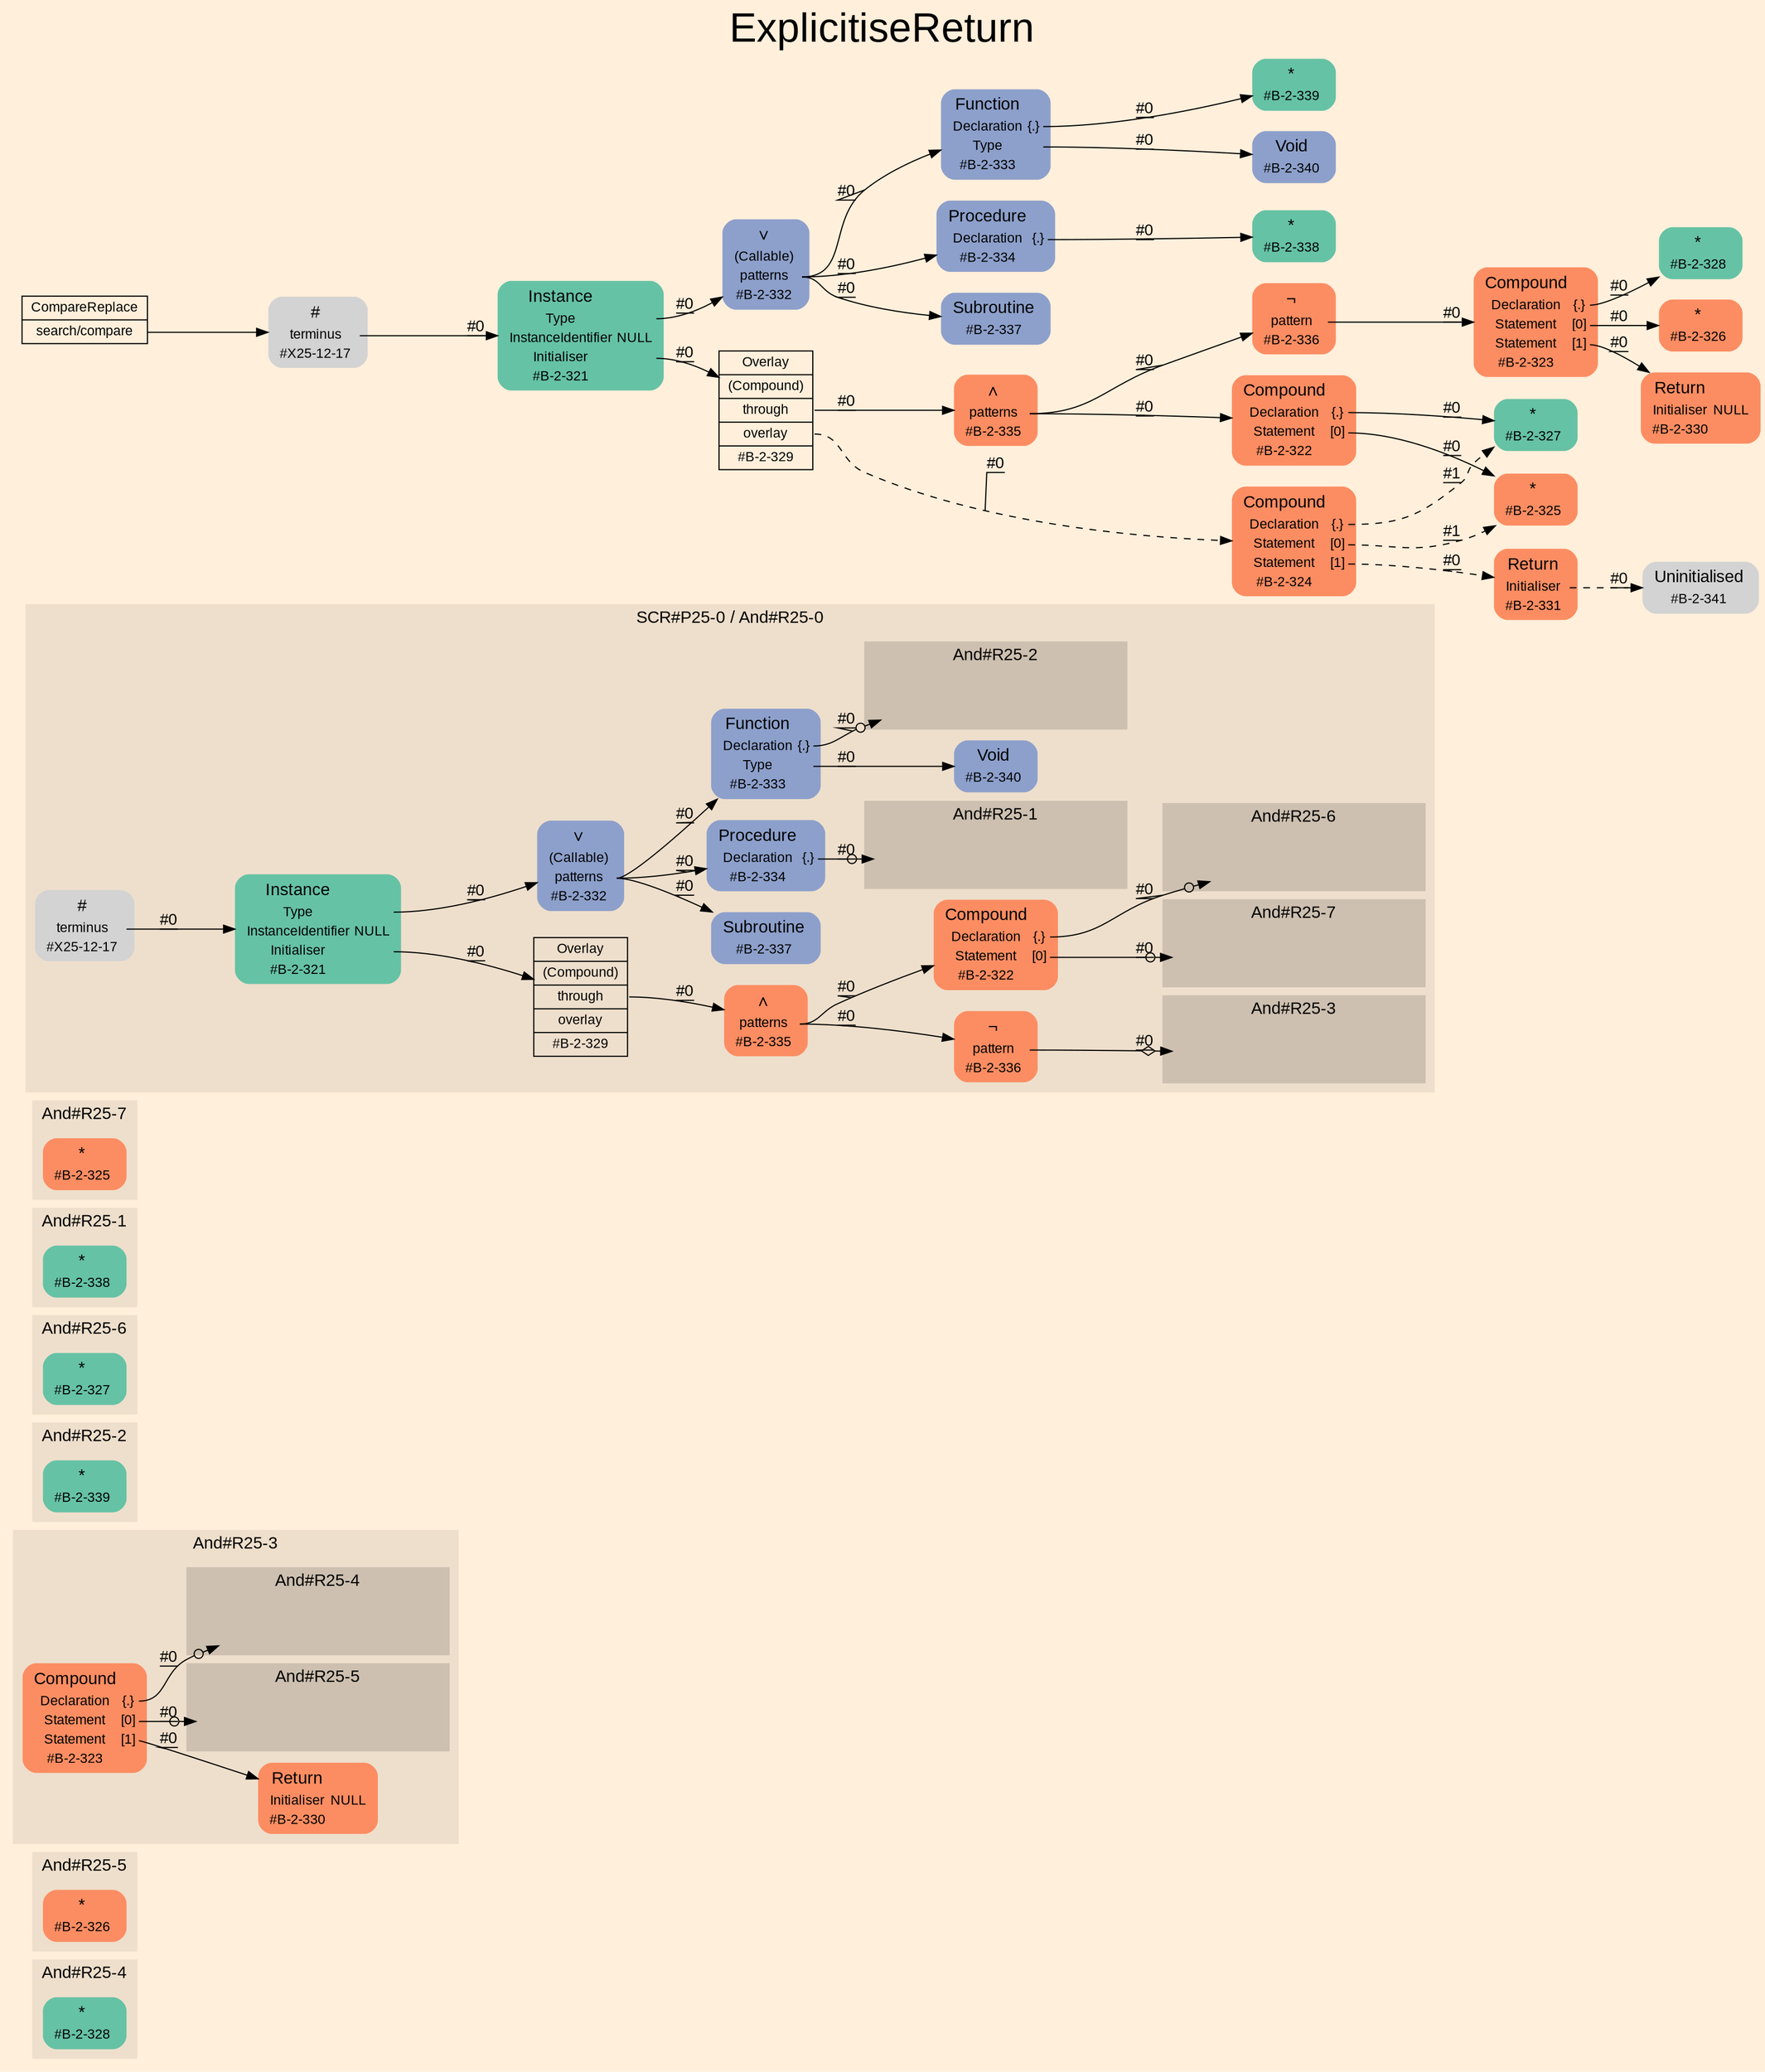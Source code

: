digraph "ExplicitiseReturn" {
label = "ExplicitiseReturn"
labelloc = t
fontsize = "36"
graph [
    rankdir = "LR"
    ranksep = 0.3
    bgcolor = antiquewhite1
    color = black
    fontcolor = black
    fontname = "Arial"
];
node [
    fontname = "Arial"
];
edge [
    fontname = "Arial"
];

// -------------------- figure And#R25-4 --------------------
// -------- region And#R25-4 ----------
subgraph "clusterAnd#R25-4" {
    label = "And#R25-4"
    style = "filled"
    color = antiquewhite2
    fontsize = "15"
    "And#R25-4/#B-2-328" [
        // -------- block And#R25-4/#B-2-328 ----------
        shape = "plaintext"
        fillcolor = "/set28/1"
        label = <<TABLE BORDER="0" CELLBORDER="0" CELLSPACING="0">
         <TR><TD><FONT POINT-SIZE="15.0">*</FONT></TD><TD></TD></TR>
         <TR><TD>#B-2-328</TD><TD PORT="port0"></TD></TR>
        </TABLE>>
        style = "rounded,filled"
        fontsize = "12"
    ];
    
}


// -------------------- figure And#R25-5 --------------------
// -------- region And#R25-5 ----------
subgraph "clusterAnd#R25-5" {
    label = "And#R25-5"
    style = "filled"
    color = antiquewhite2
    fontsize = "15"
    "And#R25-5/#B-2-326" [
        // -------- block And#R25-5/#B-2-326 ----------
        shape = "plaintext"
        fillcolor = "/set28/2"
        label = <<TABLE BORDER="0" CELLBORDER="0" CELLSPACING="0">
         <TR><TD><FONT POINT-SIZE="15.0">*</FONT></TD><TD></TD></TR>
         <TR><TD>#B-2-326</TD><TD PORT="port0"></TD></TR>
        </TABLE>>
        style = "rounded,filled"
        fontsize = "12"
    ];
    
}


// -------------------- figure And#R25-3 --------------------
// -------- region And#R25-3 ----------
subgraph "clusterAnd#R25-3" {
    label = "And#R25-3"
    style = "filled"
    color = antiquewhite2
    fontsize = "15"
    "And#R25-3/#B-2-330" [
        // -------- block And#R25-3/#B-2-330 ----------
        shape = "plaintext"
        fillcolor = "/set28/2"
        label = <<TABLE BORDER="0" CELLBORDER="0" CELLSPACING="0">
         <TR><TD><FONT POINT-SIZE="15.0">Return</FONT></TD><TD></TD></TR>
         <TR><TD>Initialiser</TD><TD PORT="port0">NULL</TD></TR>
         <TR><TD>#B-2-330</TD><TD PORT="port1"></TD></TR>
        </TABLE>>
        style = "rounded,filled"
        fontsize = "12"
    ];
    
    "And#R25-3/#B-2-323" [
        // -------- block And#R25-3/#B-2-323 ----------
        shape = "plaintext"
        fillcolor = "/set28/2"
        label = <<TABLE BORDER="0" CELLBORDER="0" CELLSPACING="0">
         <TR><TD><FONT POINT-SIZE="15.0">Compound</FONT></TD><TD></TD></TR>
         <TR><TD>Declaration</TD><TD PORT="port0">{.}</TD></TR>
         <TR><TD>Statement</TD><TD PORT="port1">[0]</TD></TR>
         <TR><TD>Statement</TD><TD PORT="port2">[1]</TD></TR>
         <TR><TD>#B-2-323</TD><TD PORT="port3"></TD></TR>
        </TABLE>>
        style = "rounded,filled"
        fontsize = "12"
    ];
    
    // -------- region And#R25-3/And#R25-4 ----------
    subgraph "clusterAnd#R25-3/And#R25-4" {
        label = "And#R25-4"
        style = "filled"
        color = antiquewhite3
        fontsize = "15"
        "And#R25-3/And#R25-4/#B-2-328" [
            // -------- block And#R25-3/And#R25-4/#B-2-328 ----------
            shape = none
            fillcolor = "/set28/1"
            style = "invisible"
        ];
        
    }
    
    // -------- region And#R25-3/And#R25-5 ----------
    subgraph "clusterAnd#R25-3/And#R25-5" {
        label = "And#R25-5"
        style = "filled"
        color = antiquewhite3
        fontsize = "15"
        "And#R25-3/And#R25-5/#B-2-326" [
            // -------- block And#R25-3/And#R25-5/#B-2-326 ----------
            shape = none
            fillcolor = "/set28/2"
            style = "invisible"
        ];
        
    }
    
}

"And#R25-3/#B-2-323":port0 -> "And#R25-3/And#R25-4/#B-2-328" [
    arrowhead="normalnoneodot"
    label = "#0"
    decorate = true
    color = black
    fontcolor = black
];

"And#R25-3/#B-2-323":port1 -> "And#R25-3/And#R25-5/#B-2-326" [
    arrowhead="normalnoneodot"
    label = "#0"
    decorate = true
    color = black
    fontcolor = black
];

"And#R25-3/#B-2-323":port2 -> "And#R25-3/#B-2-330" [
    label = "#0"
    decorate = true
    color = black
    fontcolor = black
];


// -------------------- figure And#R25-2 --------------------
// -------- region And#R25-2 ----------
subgraph "clusterAnd#R25-2" {
    label = "And#R25-2"
    style = "filled"
    color = antiquewhite2
    fontsize = "15"
    "And#R25-2/#B-2-339" [
        // -------- block And#R25-2/#B-2-339 ----------
        shape = "plaintext"
        fillcolor = "/set28/1"
        label = <<TABLE BORDER="0" CELLBORDER="0" CELLSPACING="0">
         <TR><TD><FONT POINT-SIZE="15.0">*</FONT></TD><TD></TD></TR>
         <TR><TD>#B-2-339</TD><TD PORT="port0"></TD></TR>
        </TABLE>>
        style = "rounded,filled"
        fontsize = "12"
    ];
    
}


// -------------------- figure And#R25-6 --------------------
// -------- region And#R25-6 ----------
subgraph "clusterAnd#R25-6" {
    label = "And#R25-6"
    style = "filled"
    color = antiquewhite2
    fontsize = "15"
    "And#R25-6/#B-2-327" [
        // -------- block And#R25-6/#B-2-327 ----------
        shape = "plaintext"
        fillcolor = "/set28/1"
        label = <<TABLE BORDER="0" CELLBORDER="0" CELLSPACING="0">
         <TR><TD><FONT POINT-SIZE="15.0">*</FONT></TD><TD></TD></TR>
         <TR><TD>#B-2-327</TD><TD PORT="port0"></TD></TR>
        </TABLE>>
        style = "rounded,filled"
        fontsize = "12"
    ];
    
}


// -------------------- figure And#R25-1 --------------------
// -------- region And#R25-1 ----------
subgraph "clusterAnd#R25-1" {
    label = "And#R25-1"
    style = "filled"
    color = antiquewhite2
    fontsize = "15"
    "And#R25-1/#B-2-338" [
        // -------- block And#R25-1/#B-2-338 ----------
        shape = "plaintext"
        fillcolor = "/set28/1"
        label = <<TABLE BORDER="0" CELLBORDER="0" CELLSPACING="0">
         <TR><TD><FONT POINT-SIZE="15.0">*</FONT></TD><TD></TD></TR>
         <TR><TD>#B-2-338</TD><TD PORT="port0"></TD></TR>
        </TABLE>>
        style = "rounded,filled"
        fontsize = "12"
    ];
    
}


// -------------------- figure And#R25-7 --------------------
// -------- region And#R25-7 ----------
subgraph "clusterAnd#R25-7" {
    label = "And#R25-7"
    style = "filled"
    color = antiquewhite2
    fontsize = "15"
    "And#R25-7/#B-2-325" [
        // -------- block And#R25-7/#B-2-325 ----------
        shape = "plaintext"
        fillcolor = "/set28/2"
        label = <<TABLE BORDER="0" CELLBORDER="0" CELLSPACING="0">
         <TR><TD><FONT POINT-SIZE="15.0">*</FONT></TD><TD></TD></TR>
         <TR><TD>#B-2-325</TD><TD PORT="port0"></TD></TR>
        </TABLE>>
        style = "rounded,filled"
        fontsize = "12"
    ];
    
}


// -------------------- figure And#R25-0 --------------------
// -------- region And#R25-0 ----------
subgraph "clusterAnd#R25-0" {
    label = "SCR#P25-0 / And#R25-0"
    style = "filled"
    color = antiquewhite2
    fontsize = "15"
    "And#R25-0/#B-2-336" [
        // -------- block And#R25-0/#B-2-336 ----------
        shape = "plaintext"
        fillcolor = "/set28/2"
        label = <<TABLE BORDER="0" CELLBORDER="0" CELLSPACING="0">
         <TR><TD><FONT POINT-SIZE="15.0">¬</FONT></TD><TD></TD></TR>
         <TR><TD>pattern</TD><TD PORT="port0"></TD></TR>
         <TR><TD>#B-2-336</TD><TD PORT="port1"></TD></TR>
        </TABLE>>
        style = "rounded,filled"
        fontsize = "12"
    ];
    
    "And#R25-0/#B-2-337" [
        // -------- block And#R25-0/#B-2-337 ----------
        shape = "plaintext"
        fillcolor = "/set28/3"
        label = <<TABLE BORDER="0" CELLBORDER="0" CELLSPACING="0">
         <TR><TD><FONT POINT-SIZE="15.0">Subroutine</FONT></TD><TD></TD></TR>
         <TR><TD>#B-2-337</TD><TD PORT="port0"></TD></TR>
        </TABLE>>
        style = "rounded,filled"
        fontsize = "12"
    ];
    
    "And#R25-0/#B-2-334" [
        // -------- block And#R25-0/#B-2-334 ----------
        shape = "plaintext"
        fillcolor = "/set28/3"
        label = <<TABLE BORDER="0" CELLBORDER="0" CELLSPACING="0">
         <TR><TD><FONT POINT-SIZE="15.0">Procedure</FONT></TD><TD></TD></TR>
         <TR><TD>Declaration</TD><TD PORT="port0">{.}</TD></TR>
         <TR><TD>#B-2-334</TD><TD PORT="port1"></TD></TR>
        </TABLE>>
        style = "rounded,filled"
        fontsize = "12"
    ];
    
    "And#R25-0/#B-2-321" [
        // -------- block And#R25-0/#B-2-321 ----------
        shape = "plaintext"
        fillcolor = "/set28/1"
        label = <<TABLE BORDER="0" CELLBORDER="0" CELLSPACING="0">
         <TR><TD><FONT POINT-SIZE="15.0">Instance</FONT></TD><TD></TD></TR>
         <TR><TD>Type</TD><TD PORT="port0"></TD></TR>
         <TR><TD>InstanceIdentifier</TD><TD PORT="port1">NULL</TD></TR>
         <TR><TD>Initialiser</TD><TD PORT="port2"></TD></TR>
         <TR><TD>#B-2-321</TD><TD PORT="port3"></TD></TR>
        </TABLE>>
        style = "rounded,filled"
        fontsize = "12"
    ];
    
    "And#R25-0/#B-2-340" [
        // -------- block And#R25-0/#B-2-340 ----------
        shape = "plaintext"
        fillcolor = "/set28/3"
        label = <<TABLE BORDER="0" CELLBORDER="0" CELLSPACING="0">
         <TR><TD><FONT POINT-SIZE="15.0">Void</FONT></TD><TD></TD></TR>
         <TR><TD>#B-2-340</TD><TD PORT="port0"></TD></TR>
        </TABLE>>
        style = "rounded,filled"
        fontsize = "12"
    ];
    
    "And#R25-0/#B-2-332" [
        // -------- block And#R25-0/#B-2-332 ----------
        shape = "plaintext"
        fillcolor = "/set28/3"
        label = <<TABLE BORDER="0" CELLBORDER="0" CELLSPACING="0">
         <TR><TD><FONT POINT-SIZE="15.0">∨</FONT></TD><TD></TD></TR>
         <TR><TD>(Callable)</TD><TD PORT="port0"></TD></TR>
         <TR><TD>patterns</TD><TD PORT="port1"></TD></TR>
         <TR><TD>#B-2-332</TD><TD PORT="port2"></TD></TR>
        </TABLE>>
        style = "rounded,filled"
        fontsize = "12"
    ];
    
    "And#R25-0/#B-2-335" [
        // -------- block And#R25-0/#B-2-335 ----------
        shape = "plaintext"
        fillcolor = "/set28/2"
        label = <<TABLE BORDER="0" CELLBORDER="0" CELLSPACING="0">
         <TR><TD><FONT POINT-SIZE="15.0">∧</FONT></TD><TD></TD></TR>
         <TR><TD>patterns</TD><TD PORT="port0"></TD></TR>
         <TR><TD>#B-2-335</TD><TD PORT="port1"></TD></TR>
        </TABLE>>
        style = "rounded,filled"
        fontsize = "12"
    ];
    
    "And#R25-0/#B-2-322" [
        // -------- block And#R25-0/#B-2-322 ----------
        shape = "plaintext"
        fillcolor = "/set28/2"
        label = <<TABLE BORDER="0" CELLBORDER="0" CELLSPACING="0">
         <TR><TD><FONT POINT-SIZE="15.0">Compound</FONT></TD><TD></TD></TR>
         <TR><TD>Declaration</TD><TD PORT="port0">{.}</TD></TR>
         <TR><TD>Statement</TD><TD PORT="port1">[0]</TD></TR>
         <TR><TD>#B-2-322</TD><TD PORT="port2"></TD></TR>
        </TABLE>>
        style = "rounded,filled"
        fontsize = "12"
    ];
    
    "And#R25-0/#B-2-333" [
        // -------- block And#R25-0/#B-2-333 ----------
        shape = "plaintext"
        fillcolor = "/set28/3"
        label = <<TABLE BORDER="0" CELLBORDER="0" CELLSPACING="0">
         <TR><TD><FONT POINT-SIZE="15.0">Function</FONT></TD><TD></TD></TR>
         <TR><TD>Declaration</TD><TD PORT="port0">{.}</TD></TR>
         <TR><TD>Type</TD><TD PORT="port1"></TD></TR>
         <TR><TD>#B-2-333</TD><TD PORT="port2"></TD></TR>
        </TABLE>>
        style = "rounded,filled"
        fontsize = "12"
    ];
    
    "And#R25-0/#X25-12-17" [
        // -------- block And#R25-0/#X25-12-17 ----------
        shape = "plaintext"
        label = <<TABLE BORDER="0" CELLBORDER="0" CELLSPACING="0">
         <TR><TD><FONT POINT-SIZE="15.0">#</FONT></TD><TD></TD></TR>
         <TR><TD>terminus</TD><TD PORT="port0"></TD></TR>
         <TR><TD>#X25-12-17</TD><TD PORT="port1"></TD></TR>
        </TABLE>>
        style = "rounded,filled"
        fontsize = "12"
    ];
    
    "And#R25-0/#B-2-329" [
        // -------- block And#R25-0/#B-2-329 ----------
        shape = "record"
        fillcolor = antiquewhite2
        label = "<fixed> Overlay | <port0> (Compound) | <port1> through | <port2> overlay | <port3> #B-2-329"
        style = "filled"
        fontsize = "12"
        color = black
        fontcolor = black
    ];
    
    // -------- region And#R25-0/And#R25-1 ----------
    subgraph "clusterAnd#R25-0/And#R25-1" {
        label = "And#R25-1"
        style = "filled"
        color = antiquewhite3
        fontsize = "15"
        "And#R25-0/And#R25-1/#B-2-338" [
            // -------- block And#R25-0/And#R25-1/#B-2-338 ----------
            shape = none
            fillcolor = "/set28/1"
            style = "invisible"
        ];
        
    }
    
    // -------- region And#R25-0/And#R25-2 ----------
    subgraph "clusterAnd#R25-0/And#R25-2" {
        label = "And#R25-2"
        style = "filled"
        color = antiquewhite3
        fontsize = "15"
        "And#R25-0/And#R25-2/#B-2-339" [
            // -------- block And#R25-0/And#R25-2/#B-2-339 ----------
            shape = none
            fillcolor = "/set28/1"
            style = "invisible"
        ];
        
    }
    
    // -------- region And#R25-0/And#R25-3 ----------
    subgraph "clusterAnd#R25-0/And#R25-3" {
        label = "And#R25-3"
        style = "filled"
        color = antiquewhite3
        fontsize = "15"
        "And#R25-0/And#R25-3/#B-2-323" [
            // -------- block And#R25-0/And#R25-3/#B-2-323 ----------
            shape = none
            fillcolor = "/set28/2"
            style = "invisible"
        ];
        
    }
    
    // -------- region And#R25-0/And#R25-6 ----------
    subgraph "clusterAnd#R25-0/And#R25-6" {
        label = "And#R25-6"
        style = "filled"
        color = antiquewhite3
        fontsize = "15"
        "And#R25-0/And#R25-6/#B-2-327" [
            // -------- block And#R25-0/And#R25-6/#B-2-327 ----------
            shape = none
            fillcolor = "/set28/1"
            style = "invisible"
        ];
        
    }
    
    // -------- region And#R25-0/And#R25-7 ----------
    subgraph "clusterAnd#R25-0/And#R25-7" {
        label = "And#R25-7"
        style = "filled"
        color = antiquewhite3
        fontsize = "15"
        "And#R25-0/And#R25-7/#B-2-325" [
            // -------- block And#R25-0/And#R25-7/#B-2-325 ----------
            shape = none
            fillcolor = "/set28/2"
            style = "invisible"
        ];
        
    }
    
}

"And#R25-0/#B-2-336":port0 -> "And#R25-0/And#R25-3/#B-2-323" [
    arrowhead="normalnoneodiamond"
    label = "#0"
    decorate = true
    color = black
    fontcolor = black
];

"And#R25-0/#B-2-334":port0 -> "And#R25-0/And#R25-1/#B-2-338" [
    arrowhead="normalnoneodot"
    label = "#0"
    decorate = true
    color = black
    fontcolor = black
];

"And#R25-0/#B-2-321":port0 -> "And#R25-0/#B-2-332" [
    label = "#0"
    decorate = true
    color = black
    fontcolor = black
];

"And#R25-0/#B-2-321":port2 -> "And#R25-0/#B-2-329" [
    label = "#0"
    decorate = true
    color = black
    fontcolor = black
];

"And#R25-0/#B-2-332":port1 -> "And#R25-0/#B-2-333" [
    label = "#0"
    decorate = true
    color = black
    fontcolor = black
];

"And#R25-0/#B-2-332":port1 -> "And#R25-0/#B-2-334" [
    label = "#0"
    decorate = true
    color = black
    fontcolor = black
];

"And#R25-0/#B-2-332":port1 -> "And#R25-0/#B-2-337" [
    label = "#0"
    decorate = true
    color = black
    fontcolor = black
];

"And#R25-0/#B-2-335":port0 -> "And#R25-0/#B-2-322" [
    label = "#0"
    decorate = true
    color = black
    fontcolor = black
];

"And#R25-0/#B-2-335":port0 -> "And#R25-0/#B-2-336" [
    label = "#0"
    decorate = true
    color = black
    fontcolor = black
];

"And#R25-0/#B-2-322":port0 -> "And#R25-0/And#R25-6/#B-2-327" [
    arrowhead="normalnoneodot"
    label = "#0"
    decorate = true
    color = black
    fontcolor = black
];

"And#R25-0/#B-2-322":port1 -> "And#R25-0/And#R25-7/#B-2-325" [
    arrowhead="normalnoneodot"
    label = "#0"
    decorate = true
    color = black
    fontcolor = black
];

"And#R25-0/#B-2-333":port0 -> "And#R25-0/And#R25-2/#B-2-339" [
    arrowhead="normalnoneodot"
    label = "#0"
    decorate = true
    color = black
    fontcolor = black
];

"And#R25-0/#B-2-333":port1 -> "And#R25-0/#B-2-340" [
    label = "#0"
    decorate = true
    color = black
    fontcolor = black
];

"And#R25-0/#X25-12-17":port0 -> "And#R25-0/#B-2-321" [
    label = "#0"
    decorate = true
    color = black
    fontcolor = black
];

"And#R25-0/#B-2-329":port1 -> "And#R25-0/#B-2-335" [
    label = "#0"
    decorate = true
    color = black
    fontcolor = black
];


// -------------------- transformation figure --------------------
"CR#X25-10-25" [
    // -------- block CR#X25-10-25 ----------
    shape = "record"
    fillcolor = antiquewhite1
    label = "<fixed> CompareReplace | <port0> search/compare"
    style = "filled"
    fontsize = "12"
    color = black
    fontcolor = black
];

"#X25-12-17" [
    // -------- block #X25-12-17 ----------
    shape = "plaintext"
    label = <<TABLE BORDER="0" CELLBORDER="0" CELLSPACING="0">
     <TR><TD><FONT POINT-SIZE="15.0">#</FONT></TD><TD></TD></TR>
     <TR><TD>terminus</TD><TD PORT="port0"></TD></TR>
     <TR><TD>#X25-12-17</TD><TD PORT="port1"></TD></TR>
    </TABLE>>
    style = "rounded,filled"
    fontsize = "12"
];

"#B-2-321" [
    // -------- block #B-2-321 ----------
    shape = "plaintext"
    fillcolor = "/set28/1"
    label = <<TABLE BORDER="0" CELLBORDER="0" CELLSPACING="0">
     <TR><TD><FONT POINT-SIZE="15.0">Instance</FONT></TD><TD></TD></TR>
     <TR><TD>Type</TD><TD PORT="port0"></TD></TR>
     <TR><TD>InstanceIdentifier</TD><TD PORT="port1">NULL</TD></TR>
     <TR><TD>Initialiser</TD><TD PORT="port2"></TD></TR>
     <TR><TD>#B-2-321</TD><TD PORT="port3"></TD></TR>
    </TABLE>>
    style = "rounded,filled"
    fontsize = "12"
];

"#B-2-332" [
    // -------- block #B-2-332 ----------
    shape = "plaintext"
    fillcolor = "/set28/3"
    label = <<TABLE BORDER="0" CELLBORDER="0" CELLSPACING="0">
     <TR><TD><FONT POINT-SIZE="15.0">∨</FONT></TD><TD></TD></TR>
     <TR><TD>(Callable)</TD><TD PORT="port0"></TD></TR>
     <TR><TD>patterns</TD><TD PORT="port1"></TD></TR>
     <TR><TD>#B-2-332</TD><TD PORT="port2"></TD></TR>
    </TABLE>>
    style = "rounded,filled"
    fontsize = "12"
];

"#B-2-333" [
    // -------- block #B-2-333 ----------
    shape = "plaintext"
    fillcolor = "/set28/3"
    label = <<TABLE BORDER="0" CELLBORDER="0" CELLSPACING="0">
     <TR><TD><FONT POINT-SIZE="15.0">Function</FONT></TD><TD></TD></TR>
     <TR><TD>Declaration</TD><TD PORT="port0">{.}</TD></TR>
     <TR><TD>Type</TD><TD PORT="port1"></TD></TR>
     <TR><TD>#B-2-333</TD><TD PORT="port2"></TD></TR>
    </TABLE>>
    style = "rounded,filled"
    fontsize = "12"
];

"#B-2-339" [
    // -------- block #B-2-339 ----------
    shape = "plaintext"
    fillcolor = "/set28/1"
    label = <<TABLE BORDER="0" CELLBORDER="0" CELLSPACING="0">
     <TR><TD><FONT POINT-SIZE="15.0">*</FONT></TD><TD></TD></TR>
     <TR><TD>#B-2-339</TD><TD PORT="port0"></TD></TR>
    </TABLE>>
    style = "rounded,filled"
    fontsize = "12"
];

"#B-2-340" [
    // -------- block #B-2-340 ----------
    shape = "plaintext"
    fillcolor = "/set28/3"
    label = <<TABLE BORDER="0" CELLBORDER="0" CELLSPACING="0">
     <TR><TD><FONT POINT-SIZE="15.0">Void</FONT></TD><TD></TD></TR>
     <TR><TD>#B-2-340</TD><TD PORT="port0"></TD></TR>
    </TABLE>>
    style = "rounded,filled"
    fontsize = "12"
];

"#B-2-334" [
    // -------- block #B-2-334 ----------
    shape = "plaintext"
    fillcolor = "/set28/3"
    label = <<TABLE BORDER="0" CELLBORDER="0" CELLSPACING="0">
     <TR><TD><FONT POINT-SIZE="15.0">Procedure</FONT></TD><TD></TD></TR>
     <TR><TD>Declaration</TD><TD PORT="port0">{.}</TD></TR>
     <TR><TD>#B-2-334</TD><TD PORT="port1"></TD></TR>
    </TABLE>>
    style = "rounded,filled"
    fontsize = "12"
];

"#B-2-338" [
    // -------- block #B-2-338 ----------
    shape = "plaintext"
    fillcolor = "/set28/1"
    label = <<TABLE BORDER="0" CELLBORDER="0" CELLSPACING="0">
     <TR><TD><FONT POINT-SIZE="15.0">*</FONT></TD><TD></TD></TR>
     <TR><TD>#B-2-338</TD><TD PORT="port0"></TD></TR>
    </TABLE>>
    style = "rounded,filled"
    fontsize = "12"
];

"#B-2-337" [
    // -------- block #B-2-337 ----------
    shape = "plaintext"
    fillcolor = "/set28/3"
    label = <<TABLE BORDER="0" CELLBORDER="0" CELLSPACING="0">
     <TR><TD><FONT POINT-SIZE="15.0">Subroutine</FONT></TD><TD></TD></TR>
     <TR><TD>#B-2-337</TD><TD PORT="port0"></TD></TR>
    </TABLE>>
    style = "rounded,filled"
    fontsize = "12"
];

"#B-2-329" [
    // -------- block #B-2-329 ----------
    shape = "record"
    fillcolor = antiquewhite1
    label = "<fixed> Overlay | <port0> (Compound) | <port1> through | <port2> overlay | <port3> #B-2-329"
    style = "filled"
    fontsize = "12"
    color = black
    fontcolor = black
];

"#B-2-335" [
    // -------- block #B-2-335 ----------
    shape = "plaintext"
    fillcolor = "/set28/2"
    label = <<TABLE BORDER="0" CELLBORDER="0" CELLSPACING="0">
     <TR><TD><FONT POINT-SIZE="15.0">∧</FONT></TD><TD></TD></TR>
     <TR><TD>patterns</TD><TD PORT="port0"></TD></TR>
     <TR><TD>#B-2-335</TD><TD PORT="port1"></TD></TR>
    </TABLE>>
    style = "rounded,filled"
    fontsize = "12"
];

"#B-2-322" [
    // -------- block #B-2-322 ----------
    shape = "plaintext"
    fillcolor = "/set28/2"
    label = <<TABLE BORDER="0" CELLBORDER="0" CELLSPACING="0">
     <TR><TD><FONT POINT-SIZE="15.0">Compound</FONT></TD><TD></TD></TR>
     <TR><TD>Declaration</TD><TD PORT="port0">{.}</TD></TR>
     <TR><TD>Statement</TD><TD PORT="port1">[0]</TD></TR>
     <TR><TD>#B-2-322</TD><TD PORT="port2"></TD></TR>
    </TABLE>>
    style = "rounded,filled"
    fontsize = "12"
];

"#B-2-327" [
    // -------- block #B-2-327 ----------
    shape = "plaintext"
    fillcolor = "/set28/1"
    label = <<TABLE BORDER="0" CELLBORDER="0" CELLSPACING="0">
     <TR><TD><FONT POINT-SIZE="15.0">*</FONT></TD><TD></TD></TR>
     <TR><TD>#B-2-327</TD><TD PORT="port0"></TD></TR>
    </TABLE>>
    style = "rounded,filled"
    fontsize = "12"
];

"#B-2-325" [
    // -------- block #B-2-325 ----------
    shape = "plaintext"
    fillcolor = "/set28/2"
    label = <<TABLE BORDER="0" CELLBORDER="0" CELLSPACING="0">
     <TR><TD><FONT POINT-SIZE="15.0">*</FONT></TD><TD></TD></TR>
     <TR><TD>#B-2-325</TD><TD PORT="port0"></TD></TR>
    </TABLE>>
    style = "rounded,filled"
    fontsize = "12"
];

"#B-2-336" [
    // -------- block #B-2-336 ----------
    shape = "plaintext"
    fillcolor = "/set28/2"
    label = <<TABLE BORDER="0" CELLBORDER="0" CELLSPACING="0">
     <TR><TD><FONT POINT-SIZE="15.0">¬</FONT></TD><TD></TD></TR>
     <TR><TD>pattern</TD><TD PORT="port0"></TD></TR>
     <TR><TD>#B-2-336</TD><TD PORT="port1"></TD></TR>
    </TABLE>>
    style = "rounded,filled"
    fontsize = "12"
];

"#B-2-323" [
    // -------- block #B-2-323 ----------
    shape = "plaintext"
    fillcolor = "/set28/2"
    label = <<TABLE BORDER="0" CELLBORDER="0" CELLSPACING="0">
     <TR><TD><FONT POINT-SIZE="15.0">Compound</FONT></TD><TD></TD></TR>
     <TR><TD>Declaration</TD><TD PORT="port0">{.}</TD></TR>
     <TR><TD>Statement</TD><TD PORT="port1">[0]</TD></TR>
     <TR><TD>Statement</TD><TD PORT="port2">[1]</TD></TR>
     <TR><TD>#B-2-323</TD><TD PORT="port3"></TD></TR>
    </TABLE>>
    style = "rounded,filled"
    fontsize = "12"
];

"#B-2-328" [
    // -------- block #B-2-328 ----------
    shape = "plaintext"
    fillcolor = "/set28/1"
    label = <<TABLE BORDER="0" CELLBORDER="0" CELLSPACING="0">
     <TR><TD><FONT POINT-SIZE="15.0">*</FONT></TD><TD></TD></TR>
     <TR><TD>#B-2-328</TD><TD PORT="port0"></TD></TR>
    </TABLE>>
    style = "rounded,filled"
    fontsize = "12"
];

"#B-2-326" [
    // -------- block #B-2-326 ----------
    shape = "plaintext"
    fillcolor = "/set28/2"
    label = <<TABLE BORDER="0" CELLBORDER="0" CELLSPACING="0">
     <TR><TD><FONT POINT-SIZE="15.0">*</FONT></TD><TD></TD></TR>
     <TR><TD>#B-2-326</TD><TD PORT="port0"></TD></TR>
    </TABLE>>
    style = "rounded,filled"
    fontsize = "12"
];

"#B-2-330" [
    // -------- block #B-2-330 ----------
    shape = "plaintext"
    fillcolor = "/set28/2"
    label = <<TABLE BORDER="0" CELLBORDER="0" CELLSPACING="0">
     <TR><TD><FONT POINT-SIZE="15.0">Return</FONT></TD><TD></TD></TR>
     <TR><TD>Initialiser</TD><TD PORT="port0">NULL</TD></TR>
     <TR><TD>#B-2-330</TD><TD PORT="port1"></TD></TR>
    </TABLE>>
    style = "rounded,filled"
    fontsize = "12"
];

"#B-2-324" [
    // -------- block #B-2-324 ----------
    shape = "plaintext"
    fillcolor = "/set28/2"
    label = <<TABLE BORDER="0" CELLBORDER="0" CELLSPACING="0">
     <TR><TD><FONT POINT-SIZE="15.0">Compound</FONT></TD><TD></TD></TR>
     <TR><TD>Declaration</TD><TD PORT="port0">{.}</TD></TR>
     <TR><TD>Statement</TD><TD PORT="port1">[0]</TD></TR>
     <TR><TD>Statement</TD><TD PORT="port2">[1]</TD></TR>
     <TR><TD>#B-2-324</TD><TD PORT="port3"></TD></TR>
    </TABLE>>
    style = "rounded,filled"
    fontsize = "12"
];

"#B-2-331" [
    // -------- block #B-2-331 ----------
    shape = "plaintext"
    fillcolor = "/set28/2"
    label = <<TABLE BORDER="0" CELLBORDER="0" CELLSPACING="0">
     <TR><TD><FONT POINT-SIZE="15.0">Return</FONT></TD><TD></TD></TR>
     <TR><TD>Initialiser</TD><TD PORT="port0"></TD></TR>
     <TR><TD>#B-2-331</TD><TD PORT="port1"></TD></TR>
    </TABLE>>
    style = "rounded,filled"
    fontsize = "12"
];

"#B-2-341" [
    // -------- block #B-2-341 ----------
    shape = "plaintext"
    label = <<TABLE BORDER="0" CELLBORDER="0" CELLSPACING="0">
     <TR><TD><FONT POINT-SIZE="15.0">Uninitialised</FONT></TD><TD></TD></TR>
     <TR><TD>#B-2-341</TD><TD PORT="port0"></TD></TR>
    </TABLE>>
    style = "rounded,filled"
    fontsize = "12"
];

"CR#X25-10-25":port0 -> "#X25-12-17" [
    label = ""
    decorate = true
    color = black
    fontcolor = black
];

"#X25-12-17":port0 -> "#B-2-321" [
    label = "#0"
    decorate = true
    color = black
    fontcolor = black
];

"#B-2-321":port0 -> "#B-2-332" [
    label = "#0"
    decorate = true
    color = black
    fontcolor = black
];

"#B-2-321":port2 -> "#B-2-329" [
    label = "#0"
    decorate = true
    color = black
    fontcolor = black
];

"#B-2-332":port1 -> "#B-2-333" [
    label = "#0"
    decorate = true
    color = black
    fontcolor = black
];

"#B-2-332":port1 -> "#B-2-334" [
    label = "#0"
    decorate = true
    color = black
    fontcolor = black
];

"#B-2-332":port1 -> "#B-2-337" [
    label = "#0"
    decorate = true
    color = black
    fontcolor = black
];

"#B-2-333":port0 -> "#B-2-339" [
    label = "#0"
    decorate = true
    color = black
    fontcolor = black
];

"#B-2-333":port1 -> "#B-2-340" [
    label = "#0"
    decorate = true
    color = black
    fontcolor = black
];

"#B-2-334":port0 -> "#B-2-338" [
    label = "#0"
    decorate = true
    color = black
    fontcolor = black
];

"#B-2-329":port1 -> "#B-2-335" [
    label = "#0"
    decorate = true
    color = black
    fontcolor = black
];

"#B-2-329":port2 -> "#B-2-324" [
    style="dashed"
    label = "#0"
    decorate = true
    color = black
    fontcolor = black
];

"#B-2-335":port0 -> "#B-2-322" [
    label = "#0"
    decorate = true
    color = black
    fontcolor = black
];

"#B-2-335":port0 -> "#B-2-336" [
    label = "#0"
    decorate = true
    color = black
    fontcolor = black
];

"#B-2-322":port0 -> "#B-2-327" [
    label = "#0"
    decorate = true
    color = black
    fontcolor = black
];

"#B-2-322":port1 -> "#B-2-325" [
    label = "#0"
    decorate = true
    color = black
    fontcolor = black
];

"#B-2-336":port0 -> "#B-2-323" [
    label = "#0"
    decorate = true
    color = black
    fontcolor = black
];

"#B-2-323":port0 -> "#B-2-328" [
    label = "#0"
    decorate = true
    color = black
    fontcolor = black
];

"#B-2-323":port1 -> "#B-2-326" [
    label = "#0"
    decorate = true
    color = black
    fontcolor = black
];

"#B-2-323":port2 -> "#B-2-330" [
    label = "#0"
    decorate = true
    color = black
    fontcolor = black
];

"#B-2-324":port0 -> "#B-2-327" [
    style="dashed"
    label = "#1"
    decorate = true
    color = black
    fontcolor = black
];

"#B-2-324":port1 -> "#B-2-325" [
    style="dashed"
    label = "#1"
    decorate = true
    color = black
    fontcolor = black
];

"#B-2-324":port2 -> "#B-2-331" [
    style="dashed"
    label = "#0"
    decorate = true
    color = black
    fontcolor = black
];

"#B-2-331":port0 -> "#B-2-341" [
    style="dashed"
    label = "#0"
    decorate = true
    color = black
    fontcolor = black
];


}
